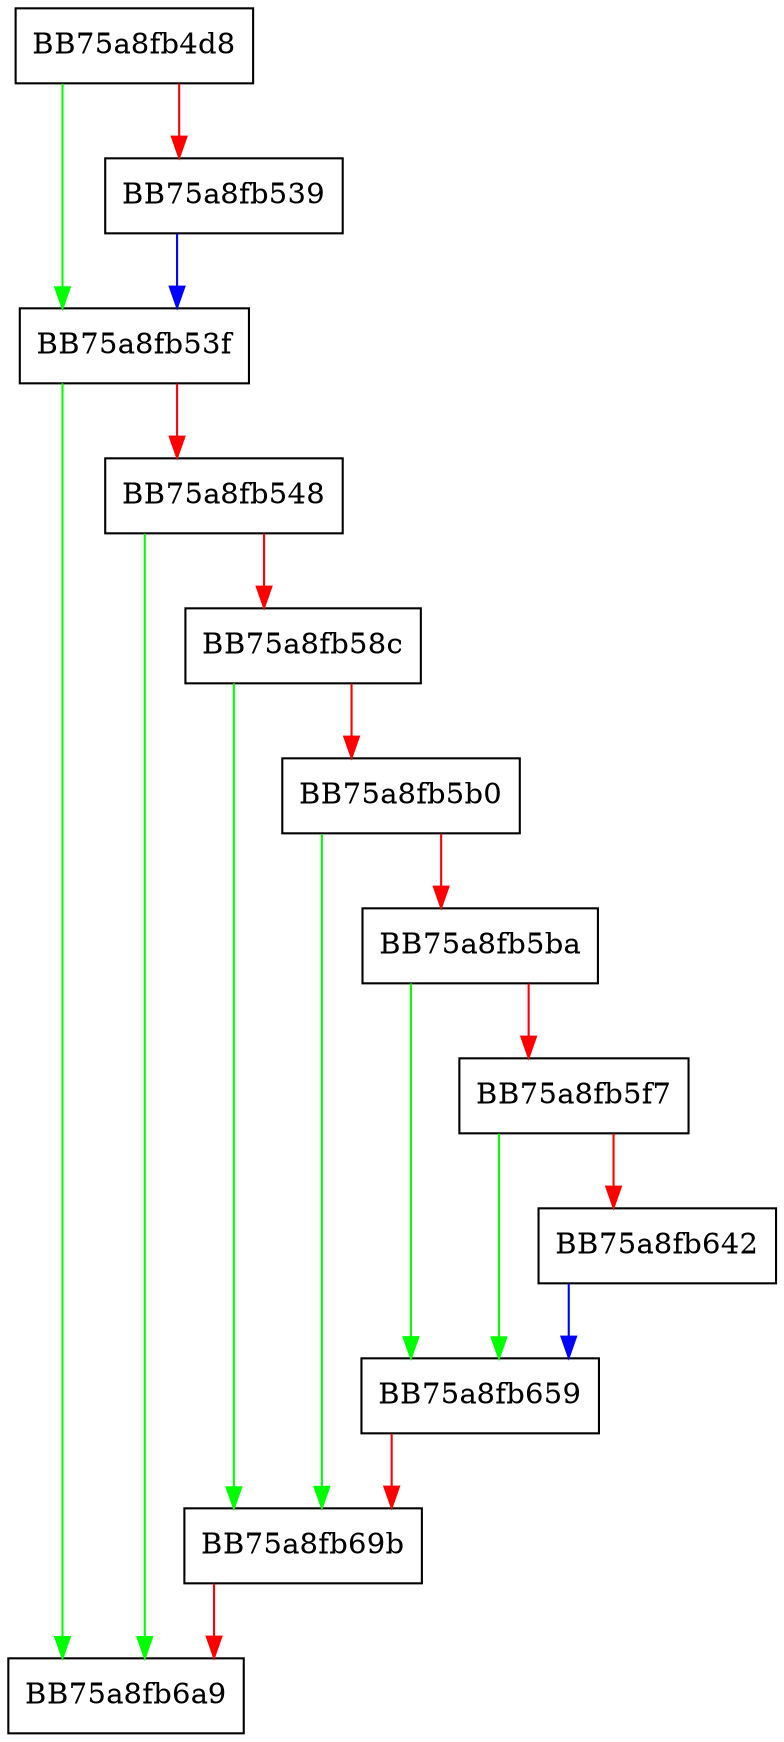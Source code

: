 digraph init_buffer_pool {
  node [shape="box"];
  graph [splines=ortho];
  BB75a8fb4d8 -> BB75a8fb53f [color="green"];
  BB75a8fb4d8 -> BB75a8fb539 [color="red"];
  BB75a8fb539 -> BB75a8fb53f [color="blue"];
  BB75a8fb53f -> BB75a8fb6a9 [color="green"];
  BB75a8fb53f -> BB75a8fb548 [color="red"];
  BB75a8fb548 -> BB75a8fb6a9 [color="green"];
  BB75a8fb548 -> BB75a8fb58c [color="red"];
  BB75a8fb58c -> BB75a8fb69b [color="green"];
  BB75a8fb58c -> BB75a8fb5b0 [color="red"];
  BB75a8fb5b0 -> BB75a8fb69b [color="green"];
  BB75a8fb5b0 -> BB75a8fb5ba [color="red"];
  BB75a8fb5ba -> BB75a8fb659 [color="green"];
  BB75a8fb5ba -> BB75a8fb5f7 [color="red"];
  BB75a8fb5f7 -> BB75a8fb659 [color="green"];
  BB75a8fb5f7 -> BB75a8fb642 [color="red"];
  BB75a8fb642 -> BB75a8fb659 [color="blue"];
  BB75a8fb659 -> BB75a8fb69b [color="red"];
  BB75a8fb69b -> BB75a8fb6a9 [color="red"];
}